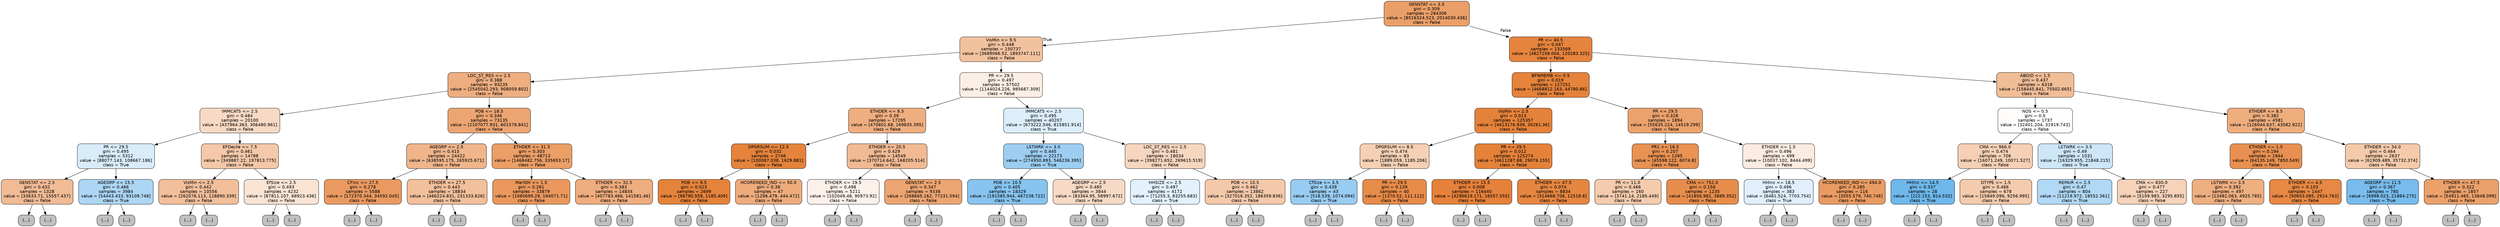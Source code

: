 digraph Tree {
node [shape=box, style="filled, rounded", color="black", fontname=helvetica] ;
edge [fontname=helvetica] ;
0 [label="GENSTAT <= 3.5\ngini = 0.309\nsamples = 284306\nvalue = [8516324.523, 2014030.436]\nclass = False", fillcolor="#eb9f68"] ;
1 [label="VisMin <= 9.5\ngini = 0.448\nsamples = 150737\nvalue = [3689066.52, 1893747.111]\nclass = False", fillcolor="#f2c29f"] ;
0 -> 1 [labeldistance=2.5, labelangle=45, headlabel="True"] ;
2 [label="LOC_ST_RES <= 2.5\ngini = 0.388\nsamples = 93235\nvalue = [2545042.293, 908059.802]\nclass = False", fillcolor="#eeae80"] ;
1 -> 2 ;
3 [label="IMMCAT5 <= 2.5\ngini = 0.484\nsamples = 20100\nvalue = [437964.363, 306480.961]\nclass = False", fillcolor="#f7d9c4"] ;
2 -> 3 ;
4 [label="PR <= 29.5\ngini = 0.495\nsamples = 5312\nvalue = [88077.143, 108667.186]\nclass = True", fillcolor="#d9ecfa"] ;
3 -> 4 ;
5 [label="GENSTAT <= 2.5\ngini = 0.432\nsamples = 1328\nvalue = [33633.71, 15557.437]\nclass = False", fillcolor="#f1bb95"] ;
4 -> 5 ;
6 [label="(...)", fillcolor="#C0C0C0"] ;
5 -> 6 ;
13 [label="(...)", fillcolor="#C0C0C0"] ;
5 -> 13 ;
18 [label="AGEGRP <= 15.5\ngini = 0.466\nsamples = 3984\nvalue = [54443.433, 93109.748]\nclass = True", fillcolor="#add6f4"] ;
4 -> 18 ;
19 [label="(...)", fillcolor="#C0C0C0"] ;
18 -> 19 ;
26 [label="(...)", fillcolor="#C0C0C0"] ;
18 -> 26 ;
33 [label="EFDecile <= 7.5\ngini = 0.461\nsamples = 14788\nvalue = [349887.22, 197813.775]\nclass = False", fillcolor="#f4c8a9"] ;
3 -> 33 ;
34 [label="VisMin <= 2.5\ngini = 0.442\nsamples = 10556\nvalue = [262076.113, 128890.339]\nclass = False", fillcolor="#f2bf9a"] ;
33 -> 34 ;
35 [label="(...)", fillcolor="#C0C0C0"] ;
34 -> 35 ;
42 [label="(...)", fillcolor="#C0C0C0"] ;
34 -> 42 ;
49 [label="EfSize <= 2.5\ngini = 0.493\nsamples = 4232\nvalue = [87811.107, 68923.436]\nclass = False", fillcolor="#f9e4d4"] ;
33 -> 49 ;
50 [label="(...)", fillcolor="#C0C0C0"] ;
49 -> 50 ;
57 [label="(...)", fillcolor="#C0C0C0"] ;
49 -> 57 ;
64 [label="POB <= 18.5\ngini = 0.346\nsamples = 73135\nvalue = [2107077.931, 601578.841]\nclass = False", fillcolor="#eca572"] ;
2 -> 64 ;
65 [label="AGEGRP <= 2.5\ngini = 0.415\nsamples = 24422\nvalue = [638595.175, 265925.671]\nclass = False", fillcolor="#f0b58b"] ;
64 -> 65 ;
66 [label="CFInc <= 27.5\ngini = 0.278\nsamples = 5588\nvalue = [172370.344, 34592.045]\nclass = False", fillcolor="#ea9a61"] ;
65 -> 66 ;
67 [label="(...)", fillcolor="#C0C0C0"] ;
66 -> 67 ;
74 [label="(...)", fillcolor="#C0C0C0"] ;
66 -> 74 ;
81 [label="ETHDER <= 27.5\ngini = 0.443\nsamples = 18834\nvalue = [466224.831, 231333.626]\nclass = False", fillcolor="#f2c09b"] ;
65 -> 81 ;
82 [label="(...)", fillcolor="#C0C0C0"] ;
81 -> 82 ;
89 [label="(...)", fillcolor="#C0C0C0"] ;
81 -> 89 ;
96 [label="ETHDER <= 31.5\ngini = 0.303\nsamples = 48713\nvalue = [1468482.756, 335653.17]\nclass = False", fillcolor="#eb9e66"] ;
64 -> 96 ;
97 [label="MarStH <= 1.5\ngini = 0.261\nsamples = 33879\nvalue = [1060699.29, 194071.71]\nclass = False", fillcolor="#ea985d"] ;
96 -> 97 ;
98 [label="(...)", fillcolor="#C0C0C0"] ;
97 -> 98 ;
105 [label="(...)", fillcolor="#C0C0C0"] ;
97 -> 105 ;
112 [label="ETHDER <= 32.5\ngini = 0.383\nsamples = 14834\nvalue = [407783.466, 141581.46]\nclass = False", fillcolor="#eead7e"] ;
96 -> 112 ;
113 [label="(...)", fillcolor="#C0C0C0"] ;
112 -> 113 ;
120 [label="(...)", fillcolor="#C0C0C0"] ;
112 -> 120 ;
127 [label="PR <= 29.5\ngini = 0.497\nsamples = 57502\nvalue = [1144024.226, 985687.309]\nclass = False", fillcolor="#fbeee4"] ;
1 -> 127 ;
128 [label="ETHDER <= 8.5\ngini = 0.39\nsamples = 17295\nvalue = [470801.68, 169835.395]\nclass = False", fillcolor="#eeae80"] ;
127 -> 128 ;
129 [label="DPGRSUM <= 12.5\ngini = 0.032\nsamples = 2746\nvalue = [100087.038, 1629.881]\nclass = False", fillcolor="#e5833c"] ;
128 -> 129 ;
130 [label="POB <= 9.5\ngini = 0.023\nsamples = 2699\nvalue = [98790.559, 1185.409]\nclass = False", fillcolor="#e5833b"] ;
129 -> 130 ;
131 [label="(...)", fillcolor="#C0C0C0"] ;
130 -> 131 ;
138 [label="(...)", fillcolor="#C0C0C0"] ;
130 -> 138 ;
145 [label="HCORENEED_IND <= 50.0\ngini = 0.38\nsamples = 47\nvalue = [1296.479, 444.472]\nclass = False", fillcolor="#eeac7d"] ;
129 -> 145 ;
146 [label="(...)", fillcolor="#C0C0C0"] ;
145 -> 146 ;
151 [label="(...)", fillcolor="#C0C0C0"] ;
145 -> 151 ;
154 [label="ETHDER <= 20.5\ngini = 0.429\nsamples = 14549\nvalue = [370714.642, 168205.514]\nclass = False", fillcolor="#f1ba93"] ;
128 -> 154 ;
155 [label="ETHDER <= 19.5\ngini = 0.498\nsamples = 5211\nvalue = [102049.48, 90973.92]\nclass = False", fillcolor="#fcf1ea"] ;
154 -> 155 ;
156 [label="(...)", fillcolor="#C0C0C0"] ;
155 -> 156 ;
163 [label="(...)", fillcolor="#C0C0C0"] ;
155 -> 163 ;
170 [label="GENSTAT <= 2.5\ngini = 0.347\nsamples = 9338\nvalue = [268665.162, 77231.594]\nclass = False", fillcolor="#eca572"] ;
154 -> 170 ;
171 [label="(...)", fillcolor="#C0C0C0"] ;
170 -> 171 ;
178 [label="(...)", fillcolor="#C0C0C0"] ;
170 -> 178 ;
185 [label="IMMCAT5 <= 2.5\ngini = 0.495\nsamples = 40207\nvalue = [673222.546, 815851.914]\nclass = True", fillcolor="#dceefa"] ;
127 -> 185 ;
186 [label="LSTWRK <= 3.5\ngini = 0.445\nsamples = 22173\nvalue = [274950.893, 546236.395]\nclass = True", fillcolor="#9dcef2"] ;
185 -> 186 ;
187 [label="POB <= 10.5\ngini = 0.405\nsamples = 18329\nvalue = [191585.944, 487238.722]\nclass = True", fillcolor="#87c4ef"] ;
186 -> 187 ;
188 [label="(...)", fillcolor="#C0C0C0"] ;
187 -> 188 ;
195 [label="(...)", fillcolor="#C0C0C0"] ;
187 -> 195 ;
202 [label="AGEGRP <= 2.5\ngini = 0.485\nsamples = 3844\nvalue = [83364.95, 58997.672]\nclass = False", fillcolor="#f7dac5"] ;
186 -> 202 ;
203 [label="(...)", fillcolor="#C0C0C0"] ;
202 -> 203 ;
210 [label="(...)", fillcolor="#C0C0C0"] ;
202 -> 210 ;
217 [label="LOC_ST_RES <= 2.5\ngini = 0.481\nsamples = 18034\nvalue = [398271.652, 269615.519]\nclass = False", fillcolor="#f7d6bf"] ;
185 -> 217 ;
218 [label="HHSIZE <= 2.5\ngini = 0.497\nsamples = 4172\nvalue = [71255.3, 83255.683]\nclass = True", fillcolor="#e2f1fb"] ;
217 -> 218 ;
219 [label="(...)", fillcolor="#C0C0C0"] ;
218 -> 219 ;
226 [label="(...)", fillcolor="#C0C0C0"] ;
218 -> 226 ;
233 [label="POB <= 10.5\ngini = 0.462\nsamples = 13862\nvalue = [327016.352, 186359.836]\nclass = False", fillcolor="#f4c9aa"] ;
217 -> 233 ;
234 [label="(...)", fillcolor="#C0C0C0"] ;
233 -> 234 ;
241 [label="(...)", fillcolor="#C0C0C0"] ;
233 -> 241 ;
248 [label="PR <= 40.5\ngini = 0.047\nsamples = 133569\nvalue = [4827258.004, 120283.325]\nclass = False", fillcolor="#e6843e"] ;
0 -> 248 [labeldistance=2.5, labelangle=-45, headlabel="False"] ;
249 [label="BFNMEMB <= 0.5\ngini = 0.019\nsamples = 127251\nvalue = [4668812.163, 44780.66]\nclass = False", fillcolor="#e5823b"] ;
248 -> 249 ;
250 [label="VisMin <= 2.5\ngini = 0.013\nsamples = 125357\nvalue = [4613176.939, 30261.36]\nclass = False", fillcolor="#e5823a"] ;
249 -> 250 ;
251 [label="DPGRSUM <= 8.5\ngini = 0.474\nsamples = 83\nvalue = [1889.059, 1185.206]\nclass = False", fillcolor="#f5d0b5"] ;
250 -> 251 ;
252 [label="CfSize <= 3.5\ngini = 0.439\nsamples = 43\nvalue = [518.539, 1074.094]\nclass = True", fillcolor="#99ccf2"] ;
251 -> 252 ;
253 [label="(...)", fillcolor="#C0C0C0"] ;
252 -> 253 ;
258 [label="(...)", fillcolor="#C0C0C0"] ;
252 -> 258 ;
265 [label="PR <= 29.5\ngini = 0.139\nsamples = 40\nvalue = [1370.52, 111.112]\nclass = False", fillcolor="#e78b49"] ;
251 -> 265 ;
266 [label="(...)", fillcolor="#C0C0C0"] ;
265 -> 266 ;
267 [label="(...)", fillcolor="#C0C0C0"] ;
265 -> 267 ;
272 [label="PR <= 29.5\ngini = 0.012\nsamples = 125274\nvalue = [4611287.88, 29076.155]\nclass = False", fillcolor="#e5823a"] ;
250 -> 272 ;
273 [label="ETHDER <= 15.5\ngini = 0.008\nsamples = 116440\nvalue = [4296619.171, 16557.555]\nclass = False", fillcolor="#e5813a"] ;
272 -> 273 ;
274 [label="(...)", fillcolor="#C0C0C0"] ;
273 -> 274 ;
281 [label="(...)", fillcolor="#C0C0C0"] ;
273 -> 281 ;
288 [label="ETHDER <= 47.5\ngini = 0.074\nsamples = 8834\nvalue = [314668.708, 12518.6]\nclass = False", fillcolor="#e68641"] ;
272 -> 288 ;
289 [label="(...)", fillcolor="#C0C0C0"] ;
288 -> 289 ;
296 [label="(...)", fillcolor="#C0C0C0"] ;
288 -> 296 ;
303 [label="PR <= 29.5\ngini = 0.328\nsamples = 1894\nvalue = [55635.224, 14519.299]\nclass = False", fillcolor="#eca26d"] ;
249 -> 303 ;
304 [label="PR1 <= 18.5\ngini = 0.207\nsamples = 1395\nvalue = [45598.122, 6074.8]\nclass = False", fillcolor="#e89253"] ;
303 -> 304 ;
305 [label="PR <= 11.0\ngini = 0.466\nsamples = 160\nvalue = [3741.14, 2185.449]\nclass = False", fillcolor="#f4cbad"] ;
304 -> 305 ;
306 [label="(...)", fillcolor="#C0C0C0"] ;
305 -> 306 ;
311 [label="(...)", fillcolor="#C0C0C0"] ;
305 -> 311 ;
318 [label="CMA <= 752.0\ngini = 0.156\nsamples = 1235\nvalue = [41856.982, 3889.352]\nclass = False", fillcolor="#e78d4b"] ;
304 -> 318 ;
319 [label="(...)", fillcolor="#C0C0C0"] ;
318 -> 319 ;
326 [label="(...)", fillcolor="#C0C0C0"] ;
318 -> 326 ;
333 [label="ETHDER <= 1.5\ngini = 0.496\nsamples = 499\nvalue = [10037.102, 8444.499]\nclass = False", fillcolor="#fbebe0"] ;
303 -> 333 ;
334 [label="HHInc <= 18.5\ngini = 0.496\nsamples = 383\nvalue = [6481.524, 7703.754]\nclass = True", fillcolor="#e0effb"] ;
333 -> 334 ;
335 [label="(...)", fillcolor="#C0C0C0"] ;
334 -> 335 ;
342 [label="(...)", fillcolor="#C0C0C0"] ;
334 -> 342 ;
349 [label="HCORENEED_IND <= 494.0\ngini = 0.285\nsamples = 116\nvalue = [3555.579, 740.746]\nclass = False", fillcolor="#ea9b62"] ;
333 -> 349 ;
350 [label="(...)", fillcolor="#C0C0C0"] ;
349 -> 350 ;
357 [label="(...)", fillcolor="#C0C0C0"] ;
349 -> 357 ;
362 [label="ABOID <= 1.5\ngini = 0.437\nsamples = 6318\nvalue = [158445.841, 75502.665]\nclass = False", fillcolor="#f1bd97"] ;
248 -> 362 ;
363 [label="NOS <= 0.5\ngini = 0.5\nsamples = 1737\nvalue = [32401.204, 31919.743]\nclass = False", fillcolor="#fffdfc"] ;
362 -> 363 ;
364 [label="CMA <= 966.0\ngini = 0.474\nsamples = 706\nvalue = [16071.249, 10071.527]\nclass = False", fillcolor="#f5d0b5"] ;
363 -> 364 ;
365 [label="HHInc <= 14.5\ngini = 0.337\nsamples = 28\nvalue = [222.153, 814.532]\nclass = True", fillcolor="#6fb8ec"] ;
364 -> 365 ;
366 [label="(...)", fillcolor="#C0C0C0"] ;
365 -> 366 ;
371 [label="(...)", fillcolor="#C0C0C0"] ;
365 -> 371 ;
372 [label="DTYPE <= 1.5\ngini = 0.466\nsamples = 678\nvalue = [15849.096, 9256.995]\nclass = False", fillcolor="#f4cbad"] ;
364 -> 372 ;
373 [label="(...)", fillcolor="#C0C0C0"] ;
372 -> 373 ;
380 [label="(...)", fillcolor="#C0C0C0"] ;
372 -> 380 ;
387 [label="LSTWRK <= 3.5\ngini = 0.49\nsamples = 1031\nvalue = [16329.955, 21848.215]\nclass = True", fillcolor="#cde6f8"] ;
363 -> 387 ;
388 [label="REPAIR <= 2.5\ngini = 0.47\nsamples = 804\nvalue = [11219.972, 18552.361]\nclass = True", fillcolor="#b1d8f5"] ;
387 -> 388 ;
389 [label="(...)", fillcolor="#C0C0C0"] ;
388 -> 389 ;
396 [label="(...)", fillcolor="#C0C0C0"] ;
388 -> 396 ;
403 [label="CMA <= 830.0\ngini = 0.477\nsamples = 227\nvalue = [5109.983, 3295.855]\nclass = False", fillcolor="#f6d2b9"] ;
387 -> 403 ;
404 [label="(...)", fillcolor="#C0C0C0"] ;
403 -> 404 ;
411 [label="(...)", fillcolor="#C0C0C0"] ;
403 -> 411 ;
418 [label="ETHDER <= 8.5\ngini = 0.382\nsamples = 4581\nvalue = [126044.637, 43582.922]\nclass = False", fillcolor="#eead7d"] ;
362 -> 418 ;
419 [label="ETHDER <= 1.5\ngini = 0.194\nsamples = 1944\nvalue = [64135.149, 7850.549]\nclass = False", fillcolor="#e89051"] ;
418 -> 419 ;
420 [label="LSTWRK <= 3.5\ngini = 0.392\nsamples = 497\nvalue = [13482.063, 4925.785]\nclass = False", fillcolor="#eeaf81"] ;
419 -> 420 ;
421 [label="(...)", fillcolor="#C0C0C0"] ;
420 -> 421 ;
428 [label="(...)", fillcolor="#C0C0C0"] ;
420 -> 428 ;
433 [label="ETHDER <= 4.5\ngini = 0.103\nsamples = 1447\nvalue = [50653.085, 2924.763]\nclass = False", fillcolor="#e78844"] ;
419 -> 433 ;
434 [label="(...)", fillcolor="#C0C0C0"] ;
433 -> 434 ;
441 [label="(...)", fillcolor="#C0C0C0"] ;
433 -> 441 ;
448 [label="ETHDER <= 34.0\ngini = 0.464\nsamples = 2637\nvalue = [61909.489, 35732.374]\nclass = False", fillcolor="#f4caab"] ;
418 -> 448 ;
449 [label="AGEGRP <= 11.5\ngini = 0.367\nsamples = 780\nvalue = [6998.023, 21884.275]\nclass = True", fillcolor="#78bced"] ;
448 -> 449 ;
450 [label="(...)", fillcolor="#C0C0C0"] ;
449 -> 450 ;
457 [label="(...)", fillcolor="#C0C0C0"] ;
449 -> 457 ;
464 [label="ETHDER <= 47.5\ngini = 0.322\nsamples = 1857\nvalue = [54911.465, 13848.099]\nclass = False", fillcolor="#eca16b"] ;
448 -> 464 ;
465 [label="(...)", fillcolor="#C0C0C0"] ;
464 -> 465 ;
472 [label="(...)", fillcolor="#C0C0C0"] ;
464 -> 472 ;
}